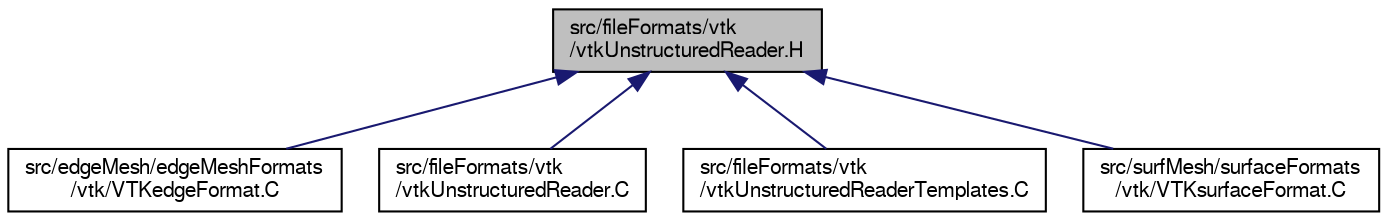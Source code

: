 digraph "src/fileFormats/vtk/vtkUnstructuredReader.H"
{
  bgcolor="transparent";
  edge [fontname="FreeSans",fontsize="10",labelfontname="FreeSans",labelfontsize="10"];
  node [fontname="FreeSans",fontsize="10",shape=record];
  Node168 [label="src/fileFormats/vtk\l/vtkUnstructuredReader.H",height=0.2,width=0.4,color="black", fillcolor="grey75", style="filled", fontcolor="black"];
  Node168 -> Node169 [dir="back",color="midnightblue",fontsize="10",style="solid",fontname="FreeSans"];
  Node169 [label="src/edgeMesh/edgeMeshFormats\l/vtk/VTKedgeFormat.C",height=0.2,width=0.4,color="black",URL="$a00947.html"];
  Node168 -> Node170 [dir="back",color="midnightblue",fontsize="10",style="solid",fontname="FreeSans"];
  Node170 [label="src/fileFormats/vtk\l/vtkUnstructuredReader.C",height=0.2,width=0.4,color="black",URL="$a01178.html"];
  Node168 -> Node171 [dir="back",color="midnightblue",fontsize="10",style="solid",fontname="FreeSans"];
  Node171 [label="src/fileFormats/vtk\l/vtkUnstructuredReaderTemplates.C",height=0.2,width=0.4,color="black",URL="$a01184.html"];
  Node168 -> Node172 [dir="back",color="midnightblue",fontsize="10",style="solid",fontname="FreeSans"];
  Node172 [label="src/surfMesh/surfaceFormats\l/vtk/VTKsurfaceFormat.C",height=0.2,width=0.4,color="black",URL="$a15233.html"];
}
